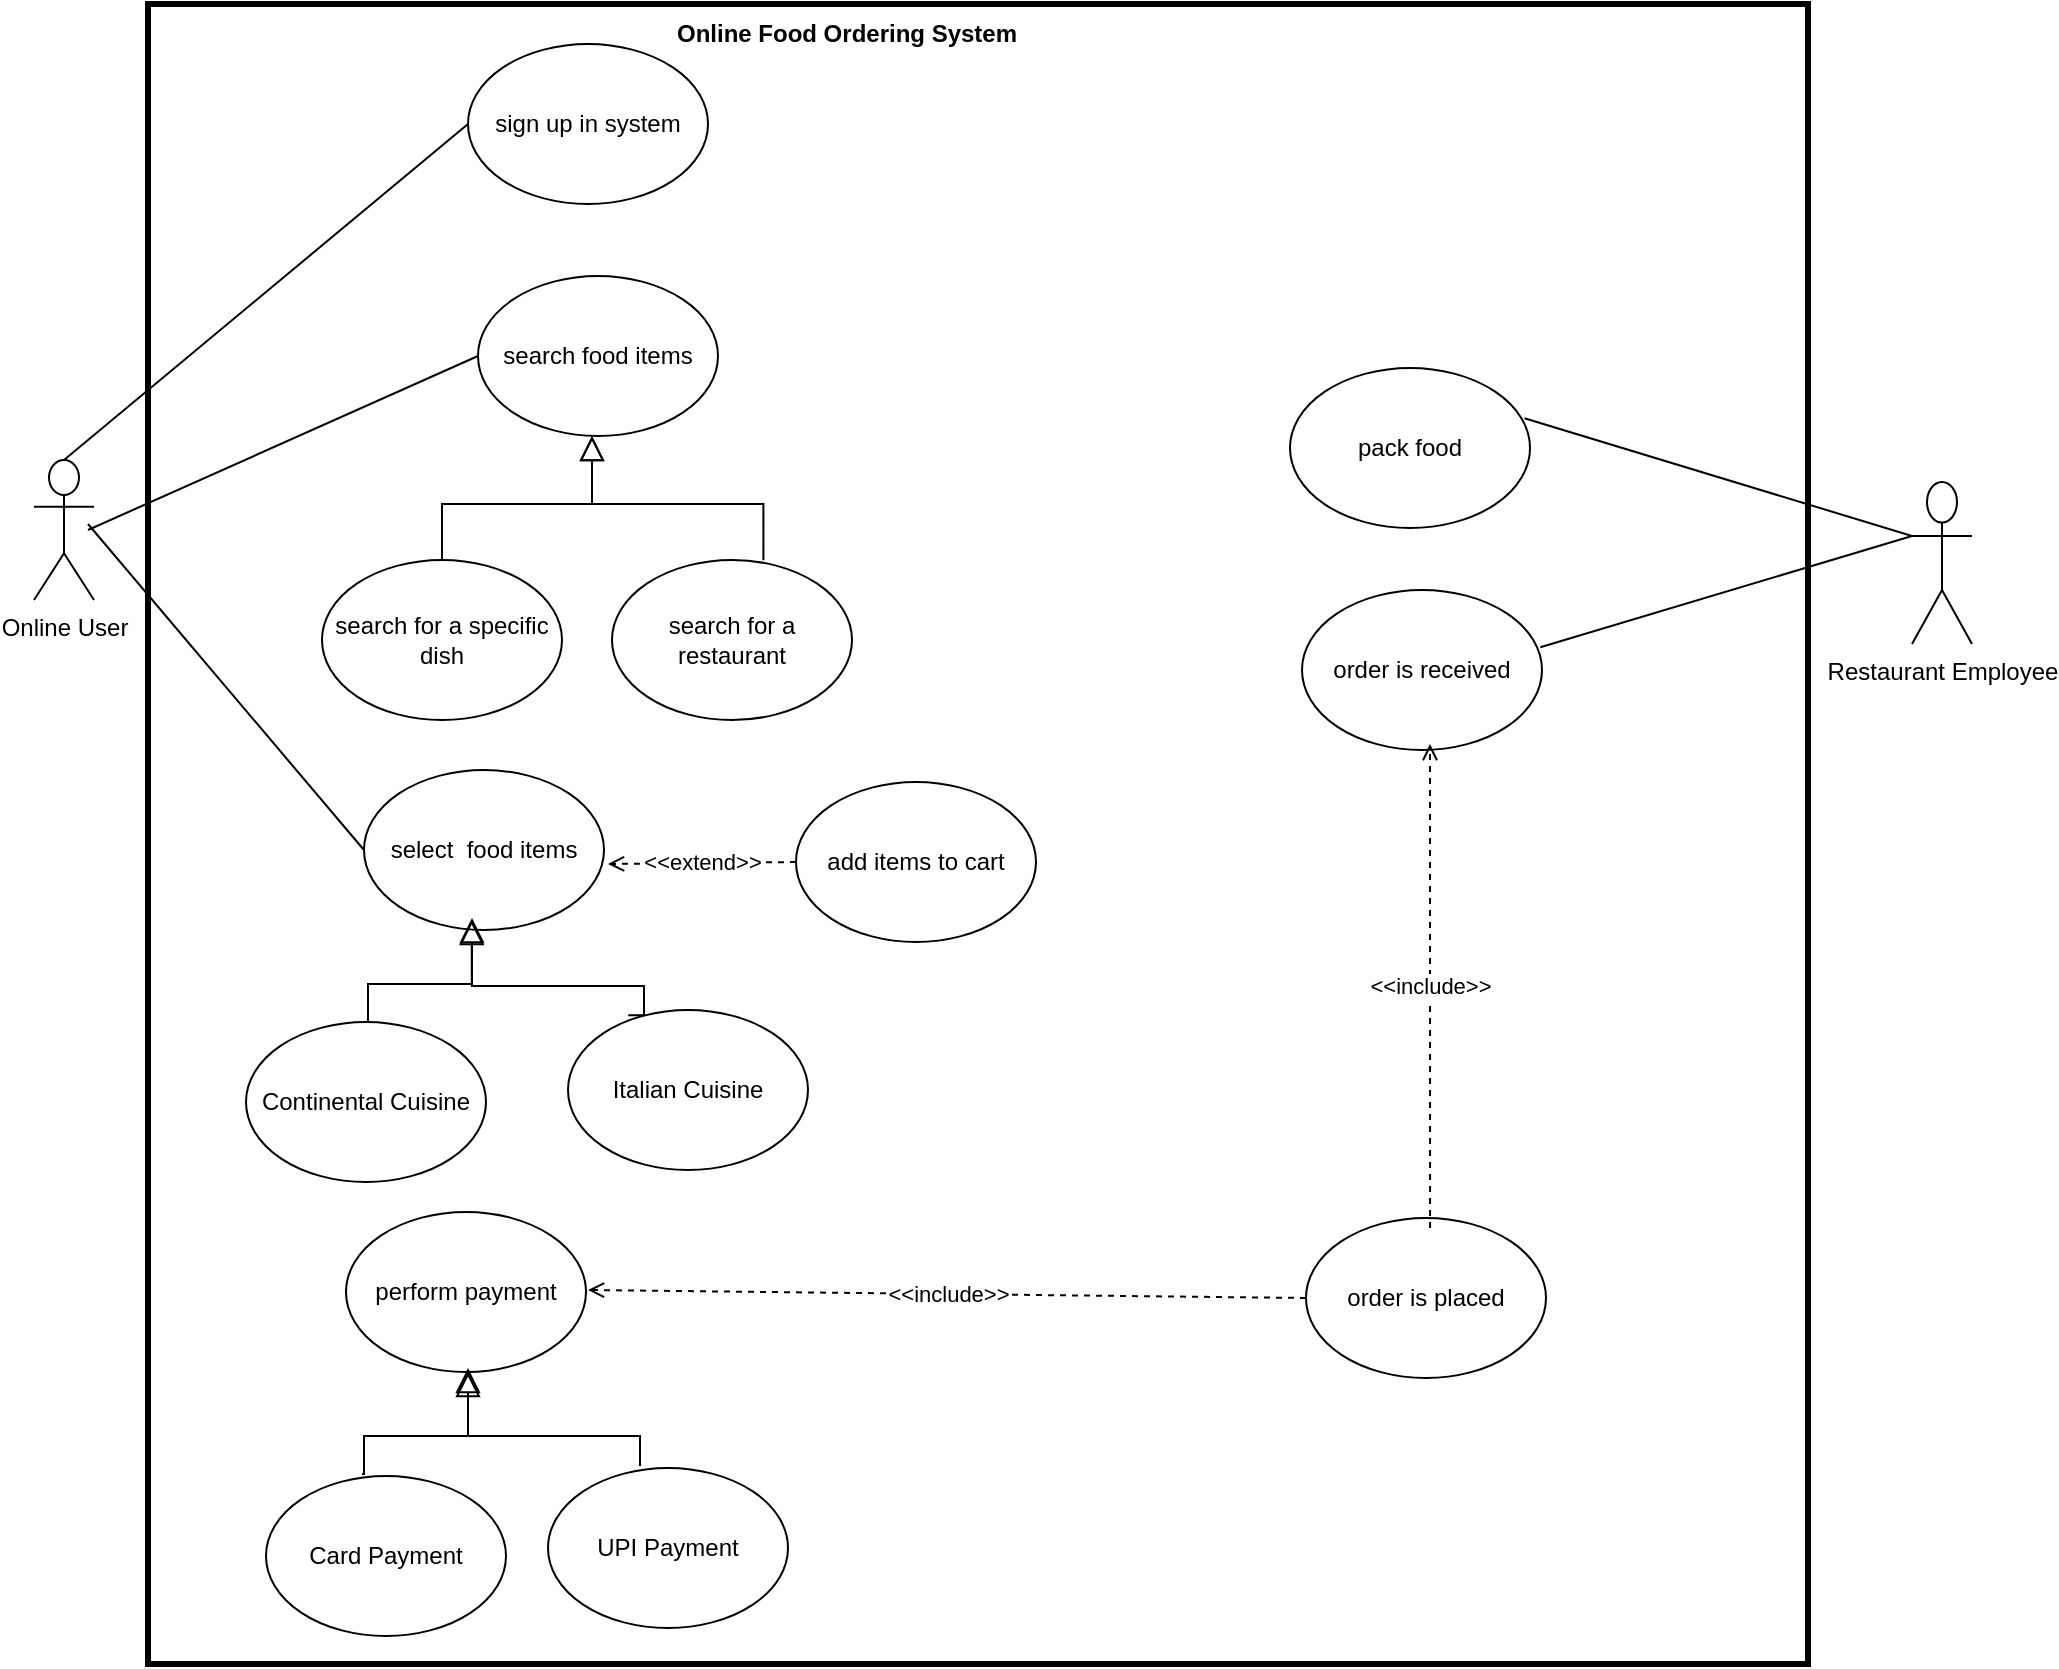 <?xml version="1.0" encoding="UTF-8"?>
<mxfile version="20.8.23" type="device">
  <diagram name="Page-1" id="8h0gMbJOzsoP3k6L8DjO">
    <mxGraphModel dx="1878" dy="800" grid="1" gridSize="10" guides="1" tooltips="1" connect="1" arrows="1" fold="1" page="1" pageScale="1" pageWidth="827" pageHeight="1169" math="0" shadow="0">
      <root>
        <mxCell id="0" />
        <mxCell id="1" parent="0" />
        <mxCell id="056zd1yKrP0f-pJvyQVI-1" value="Online User" style="shape=umlActor;verticalLabelPosition=bottom;verticalAlign=top;html=1;outlineConnect=0;" parent="1" vertex="1">
          <mxGeometry x="53" y="328" width="30" height="70" as="geometry" />
        </mxCell>
        <mxCell id="056zd1yKrP0f-pJvyQVI-5" value="sign up in system" style="ellipse;whiteSpace=wrap;html=1;strokeWidth=1;" parent="1" vertex="1">
          <mxGeometry x="270" y="120" width="120" height="80" as="geometry" />
        </mxCell>
        <mxCell id="056zd1yKrP0f-pJvyQVI-8" value="search food items" style="ellipse;whiteSpace=wrap;html=1;strokeWidth=1;" parent="1" vertex="1">
          <mxGeometry x="275" y="236" width="120" height="80" as="geometry" />
        </mxCell>
        <mxCell id="056zd1yKrP0f-pJvyQVI-9" value="search for a specific dish" style="ellipse;whiteSpace=wrap;html=1;strokeWidth=1;" parent="1" vertex="1">
          <mxGeometry x="197" y="378" width="120" height="80" as="geometry" />
        </mxCell>
        <mxCell id="056zd1yKrP0f-pJvyQVI-10" value="search for a restaurant" style="ellipse;whiteSpace=wrap;html=1;strokeWidth=1;" parent="1" vertex="1">
          <mxGeometry x="342" y="378" width="120" height="80" as="geometry" />
        </mxCell>
        <mxCell id="056zd1yKrP0f-pJvyQVI-11" value="select&amp;nbsp; food items" style="ellipse;whiteSpace=wrap;html=1;strokeWidth=1;" parent="1" vertex="1">
          <mxGeometry x="218" y="483" width="120" height="80" as="geometry" />
        </mxCell>
        <mxCell id="056zd1yKrP0f-pJvyQVI-12" value="perform payment" style="ellipse;whiteSpace=wrap;html=1;strokeWidth=1;" parent="1" vertex="1">
          <mxGeometry x="209" y="704" width="120" height="80" as="geometry" />
        </mxCell>
        <mxCell id="056zd1yKrP0f-pJvyQVI-13" value="add items to cart" style="ellipse;whiteSpace=wrap;html=1;strokeWidth=1;" parent="1" vertex="1">
          <mxGeometry x="434" y="489" width="120" height="80" as="geometry" />
        </mxCell>
        <mxCell id="056zd1yKrP0f-pJvyQVI-14" value="order is placed" style="ellipse;whiteSpace=wrap;html=1;strokeWidth=1;" parent="1" vertex="1">
          <mxGeometry x="689" y="707" width="120" height="80" as="geometry" />
        </mxCell>
        <mxCell id="056zd1yKrP0f-pJvyQVI-15" value="Restaurant Employee" style="shape=umlActor;verticalLabelPosition=bottom;verticalAlign=top;html=1;outlineConnect=0;" parent="1" vertex="1">
          <mxGeometry x="992" y="339" width="30" height="81" as="geometry" />
        </mxCell>
        <mxCell id="056zd1yKrP0f-pJvyQVI-16" value="pack food" style="ellipse;whiteSpace=wrap;html=1;strokeWidth=1;" parent="1" vertex="1">
          <mxGeometry x="681" y="282" width="120" height="80" as="geometry" />
        </mxCell>
        <mxCell id="056zd1yKrP0f-pJvyQVI-17" value="order is received" style="ellipse;whiteSpace=wrap;html=1;strokeWidth=1;" parent="1" vertex="1">
          <mxGeometry x="687" y="393" width="120" height="80" as="geometry" />
        </mxCell>
        <mxCell id="056zd1yKrP0f-pJvyQVI-35" style="edgeStyle=none;rounded=0;orthogonalLoop=1;jettySize=auto;html=1;startSize=10;endArrow=none;endFill=0;endSize=10;exitX=0.5;exitY=0;exitDx=0;exitDy=0;exitPerimeter=0;entryX=0;entryY=0.5;entryDx=0;entryDy=0;" parent="1" source="056zd1yKrP0f-pJvyQVI-1" target="056zd1yKrP0f-pJvyQVI-5" edge="1">
          <mxGeometry relative="1" as="geometry">
            <mxPoint x="90" y="267" as="sourcePoint" />
            <mxPoint x="283" y="223" as="targetPoint" />
          </mxGeometry>
        </mxCell>
        <mxCell id="056zd1yKrP0f-pJvyQVI-36" style="edgeStyle=none;rounded=0;orthogonalLoop=1;jettySize=auto;html=1;startSize=10;endArrow=none;endFill=0;endSize=10;entryX=0;entryY=0.5;entryDx=0;entryDy=0;" parent="1" target="056zd1yKrP0f-pJvyQVI-8" edge="1">
          <mxGeometry relative="1" as="geometry">
            <mxPoint x="80" y="363" as="sourcePoint" />
            <mxPoint x="280" y="170" as="targetPoint" />
          </mxGeometry>
        </mxCell>
        <mxCell id="-AEgh2yljDqwDZ03vVbb-6" style="edgeStyle=orthogonalEdgeStyle;rounded=0;orthogonalLoop=1;jettySize=auto;html=1;endArrow=block;endFill=0;endSize=10;startSize=10;exitX=0.631;exitY=0.001;exitDx=0;exitDy=0;exitPerimeter=0;" parent="1" source="056zd1yKrP0f-pJvyQVI-10" edge="1">
          <mxGeometry relative="1" as="geometry">
            <mxPoint x="332" y="316" as="targetPoint" />
            <mxPoint x="417" y="370" as="sourcePoint" />
            <Array as="points">
              <mxPoint x="418" y="350" />
              <mxPoint x="332" y="350" />
            </Array>
          </mxGeometry>
        </mxCell>
        <mxCell id="-AEgh2yljDqwDZ03vVbb-7" style="edgeStyle=orthogonalEdgeStyle;rounded=0;orthogonalLoop=1;jettySize=auto;html=1;endArrow=block;endFill=0;endSize=10;startSize=10;exitX=0.5;exitY=0;exitDx=0;exitDy=0;" parent="1" source="056zd1yKrP0f-pJvyQVI-9" edge="1">
          <mxGeometry relative="1" as="geometry">
            <mxPoint x="262" y="356" as="sourcePoint" />
            <mxPoint x="332" y="316" as="targetPoint" />
            <Array as="points">
              <mxPoint x="257" y="350" />
              <mxPoint x="332" y="350" />
            </Array>
          </mxGeometry>
        </mxCell>
        <mxCell id="-AEgh2yljDqwDZ03vVbb-8" style="edgeStyle=none;rounded=0;orthogonalLoop=1;jettySize=auto;html=1;startSize=10;endArrow=none;endFill=0;endSize=10;entryX=0;entryY=0.5;entryDx=0;entryDy=0;" parent="1" target="056zd1yKrP0f-pJvyQVI-11" edge="1">
          <mxGeometry relative="1" as="geometry">
            <mxPoint x="80" y="360" as="sourcePoint" />
            <mxPoint x="210" y="510" as="targetPoint" />
          </mxGeometry>
        </mxCell>
        <mxCell id="-AEgh2yljDqwDZ03vVbb-10" value="&lt;div&gt;&amp;lt;&amp;lt;extend&amp;gt;&amp;gt;&lt;/div&gt;" style="endArrow=open;dashed=1;html=1;endFill=0;rounded=0;exitX=0;exitY=0.5;exitDx=0;exitDy=0;" parent="1" source="056zd1yKrP0f-pJvyQVI-13" edge="1">
          <mxGeometry width="50" height="50" relative="1" as="geometry">
            <mxPoint x="380" y="380" as="sourcePoint" />
            <mxPoint x="340" y="530" as="targetPoint" />
          </mxGeometry>
        </mxCell>
        <mxCell id="-AEgh2yljDqwDZ03vVbb-11" value="&amp;lt;&amp;lt;include&amp;gt;&amp;gt;" style="endArrow=open;dashed=1;html=1;endFill=0;rounded=0;exitX=0;exitY=0.5;exitDx=0;exitDy=0;" parent="1" edge="1" source="056zd1yKrP0f-pJvyQVI-14">
          <mxGeometry width="50" height="50" relative="1" as="geometry">
            <mxPoint x="570" y="743" as="sourcePoint" />
            <mxPoint x="330" y="743" as="targetPoint" />
          </mxGeometry>
        </mxCell>
        <mxCell id="-AEgh2yljDqwDZ03vVbb-12" style="edgeStyle=none;rounded=0;orthogonalLoop=1;jettySize=auto;html=1;startSize=10;endArrow=none;endFill=0;endSize=10;entryX=0;entryY=0.333;entryDx=0;entryDy=0;exitX=0.977;exitY=0.314;exitDx=0;exitDy=0;exitPerimeter=0;entryPerimeter=0;" parent="1" source="056zd1yKrP0f-pJvyQVI-16" target="056zd1yKrP0f-pJvyQVI-15" edge="1">
          <mxGeometry relative="1" as="geometry">
            <mxPoint x="650" y="378" as="sourcePoint" />
            <mxPoint x="843" y="297" as="targetPoint" />
          </mxGeometry>
        </mxCell>
        <mxCell id="-AEgh2yljDqwDZ03vVbb-13" style="edgeStyle=none;rounded=0;orthogonalLoop=1;jettySize=auto;html=1;startSize=10;endArrow=none;endFill=0;endSize=10;entryX=0;entryY=0.333;entryDx=0;entryDy=0;exitX=0.993;exitY=0.358;exitDx=0;exitDy=0;exitPerimeter=0;entryPerimeter=0;" parent="1" source="056zd1yKrP0f-pJvyQVI-17" target="056zd1yKrP0f-pJvyQVI-15" edge="1">
          <mxGeometry relative="1" as="geometry">
            <mxPoint x="703" y="316" as="sourcePoint" />
            <mxPoint x="782" y="376" as="targetPoint" />
          </mxGeometry>
        </mxCell>
        <mxCell id="-AEgh2yljDqwDZ03vVbb-14" value="&amp;lt;&amp;lt;include&amp;gt;&amp;gt;" style="endArrow=open;dashed=1;html=1;endFill=0;rounded=0;exitX=0.567;exitY=0.063;exitDx=0;exitDy=0;exitPerimeter=0;" parent="1" edge="1">
          <mxGeometry width="50" height="50" relative="1" as="geometry">
            <mxPoint x="751.04" y="712.04" as="sourcePoint" />
            <mxPoint x="751" y="470" as="targetPoint" />
          </mxGeometry>
        </mxCell>
        <mxCell id="-AEgh2yljDqwDZ03vVbb-17" value="&lt;b&gt;Online Food Ordering System&lt;/b&gt;" style="text;html=1;align=center;verticalAlign=middle;resizable=0;points=[];autosize=1;strokeColor=none;fillColor=none;" parent="1" vertex="1">
          <mxGeometry x="364" y="100" width="190" height="30" as="geometry" />
        </mxCell>
        <mxCell id="RRVyhyopFpBayMVNqb7e-1" value="Continental Cuisine" style="ellipse;whiteSpace=wrap;html=1;strokeWidth=1;" vertex="1" parent="1">
          <mxGeometry x="159" y="609" width="120" height="80" as="geometry" />
        </mxCell>
        <mxCell id="RRVyhyopFpBayMVNqb7e-2" value="Italian Cuisine" style="ellipse;whiteSpace=wrap;html=1;strokeWidth=1;" vertex="1" parent="1">
          <mxGeometry x="320" y="603" width="120" height="80" as="geometry" />
        </mxCell>
        <mxCell id="RRVyhyopFpBayMVNqb7e-3" value="Card Payment" style="ellipse;whiteSpace=wrap;html=1;strokeWidth=1;" vertex="1" parent="1">
          <mxGeometry x="169" y="836" width="120" height="80" as="geometry" />
        </mxCell>
        <mxCell id="RRVyhyopFpBayMVNqb7e-4" value="UPI Payment" style="ellipse;whiteSpace=wrap;html=1;strokeWidth=1;" vertex="1" parent="1">
          <mxGeometry x="310" y="832" width="120" height="80" as="geometry" />
        </mxCell>
        <mxCell id="RRVyhyopFpBayMVNqb7e-5" style="edgeStyle=orthogonalEdgeStyle;rounded=0;orthogonalLoop=1;jettySize=auto;html=1;endArrow=block;endFill=0;endSize=10;startSize=10;entryX=0.449;entryY=0.938;entryDx=0;entryDy=0;entryPerimeter=0;exitX=0.5;exitY=0;exitDx=0;exitDy=0;" edge="1" parent="1" source="RRVyhyopFpBayMVNqb7e-1" target="056zd1yKrP0f-pJvyQVI-11">
          <mxGeometry relative="1" as="geometry">
            <mxPoint x="220" y="600" as="sourcePoint" />
            <mxPoint x="313" y="555" as="targetPoint" />
            <Array as="points">
              <mxPoint x="220" y="609" />
              <mxPoint x="220" y="590" />
              <mxPoint x="272" y="590" />
            </Array>
          </mxGeometry>
        </mxCell>
        <mxCell id="RRVyhyopFpBayMVNqb7e-6" style="edgeStyle=orthogonalEdgeStyle;rounded=0;orthogonalLoop=1;jettySize=auto;html=1;endArrow=block;endFill=0;endSize=10;startSize=10;exitX=0.251;exitY=0.033;exitDx=0;exitDy=0;exitPerimeter=0;" edge="1" parent="1" source="RRVyhyopFpBayMVNqb7e-2">
          <mxGeometry relative="1" as="geometry">
            <mxPoint x="272" y="557" as="targetPoint" />
            <mxPoint x="358" y="600" as="sourcePoint" />
            <Array as="points">
              <mxPoint x="358" y="591" />
              <mxPoint x="272" y="591" />
            </Array>
          </mxGeometry>
        </mxCell>
        <mxCell id="RRVyhyopFpBayMVNqb7e-8" style="edgeStyle=orthogonalEdgeStyle;rounded=0;orthogonalLoop=1;jettySize=auto;html=1;endArrow=block;endFill=0;endSize=10;startSize=10;entryX=0.449;entryY=0.938;entryDx=0;entryDy=0;entryPerimeter=0;exitX=0.5;exitY=0;exitDx=0;exitDy=0;" edge="1" parent="1">
          <mxGeometry relative="1" as="geometry">
            <mxPoint x="217" y="835" as="sourcePoint" />
            <mxPoint x="270" y="784" as="targetPoint" />
            <Array as="points">
              <mxPoint x="218" y="835" />
              <mxPoint x="218" y="816" />
              <mxPoint x="270" y="816" />
            </Array>
          </mxGeometry>
        </mxCell>
        <mxCell id="RRVyhyopFpBayMVNqb7e-9" style="edgeStyle=orthogonalEdgeStyle;rounded=0;orthogonalLoop=1;jettySize=auto;html=1;endArrow=block;endFill=0;endSize=10;startSize=10;" edge="1" parent="1">
          <mxGeometry relative="1" as="geometry">
            <mxPoint x="270" y="782" as="targetPoint" />
            <mxPoint x="356" y="820" as="sourcePoint" />
            <Array as="points">
              <mxPoint x="356" y="831" />
              <mxPoint x="356" y="816" />
              <mxPoint x="270" y="816" />
            </Array>
          </mxGeometry>
        </mxCell>
        <mxCell id="RRVyhyopFpBayMVNqb7e-14" value="" style="whiteSpace=wrap;html=1;aspect=fixed;fillColor=none;strokeWidth=3;" vertex="1" parent="1">
          <mxGeometry x="110" y="100" width="830" height="830" as="geometry" />
        </mxCell>
      </root>
    </mxGraphModel>
  </diagram>
</mxfile>
